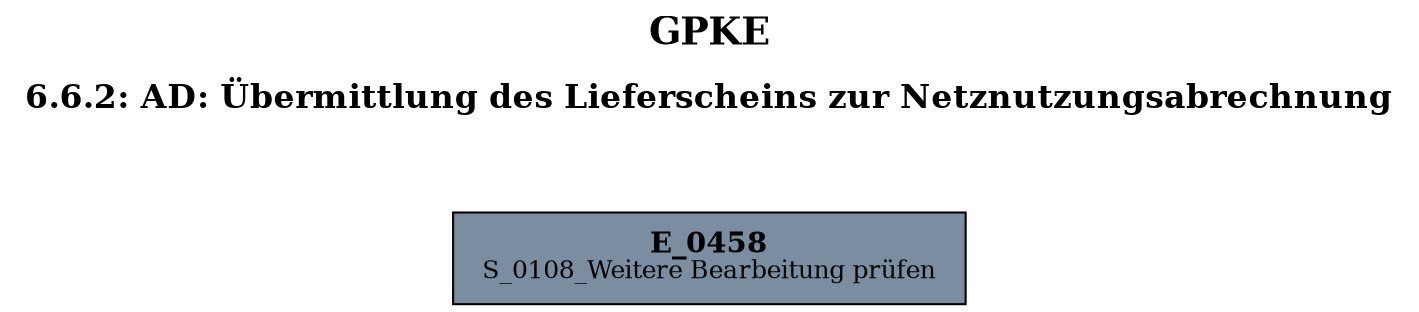 digraph D {
    labelloc="t";
    label=<<B><FONT POINT-SIZE="18">GPKE</FONT></B><BR/><BR/><B><FONT POINT-SIZE="16">6.6.2: AD: Übermittlung des Lieferscheins zur Netznutzungsabrechnung</FONT></B><BR/><BR/><BR/><BR/>>;
    ratio="compress";
    concentrate=true;
    pack=true;
    rankdir=TB;
    packmode="array";
    size="20,20";
    "Empty" [margin="0.2,0.12", shape=box, style=filled, fillcolor="#7a8da1", label=<<B>E_0458</B><BR align="center"/><FONT point-size="12">S_0108_Weitere Bearbeitung prüfen</FONT><BR align="center"/>>];


    bgcolor="transparent";
}
